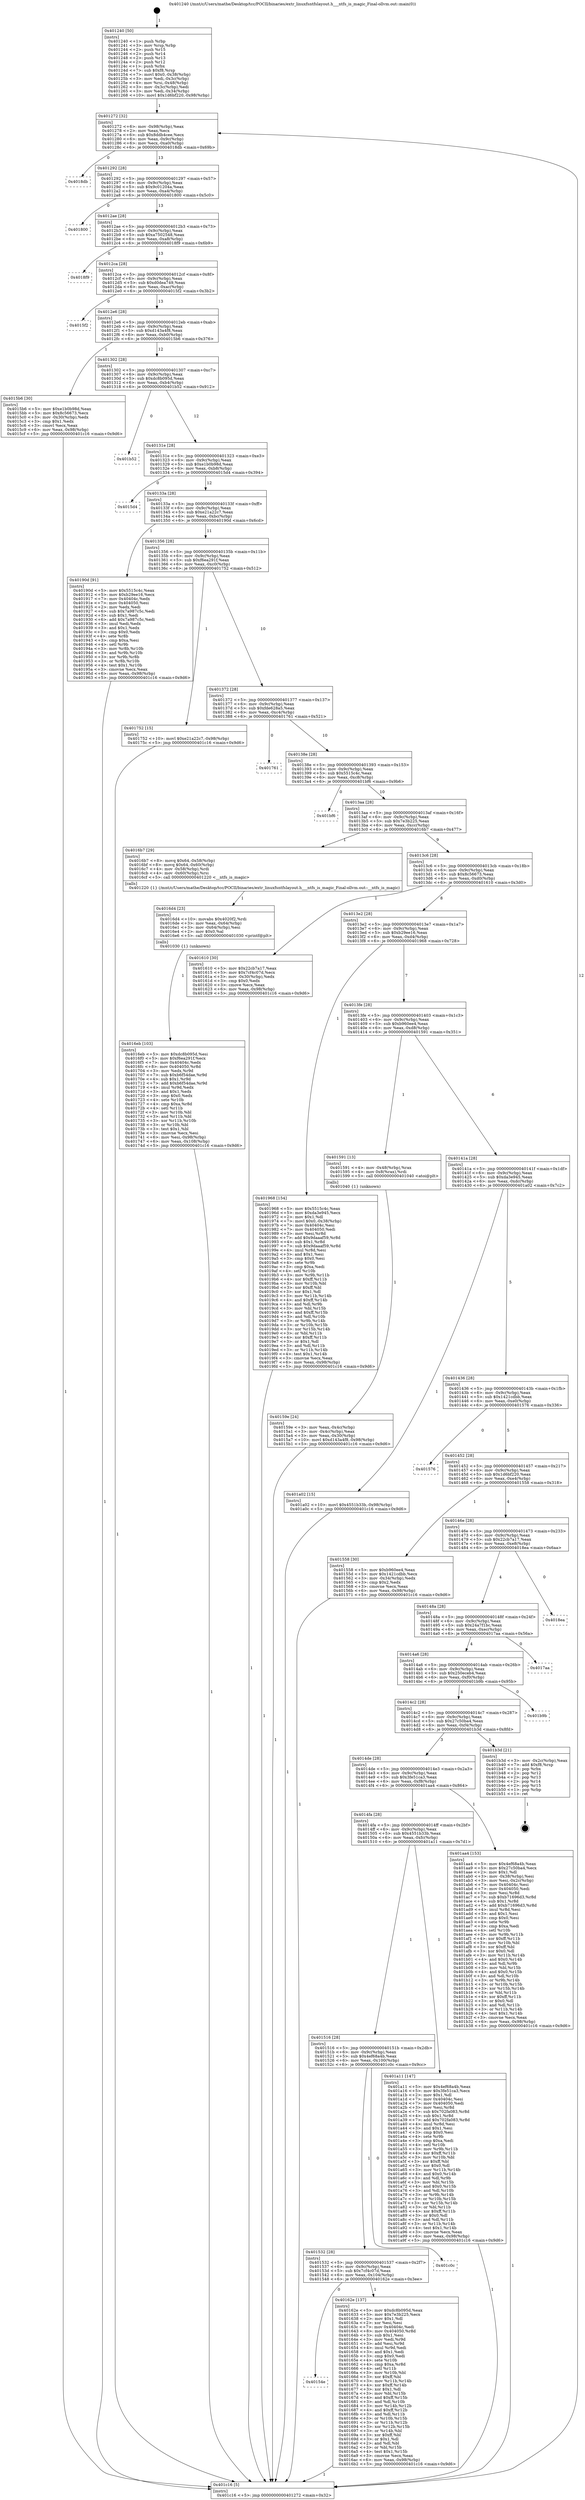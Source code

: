 digraph "0x401240" {
  label = "0x401240 (/mnt/c/Users/mathe/Desktop/tcc/POCII/binaries/extr_linuxfsntfslayout.h___ntfs_is_magic_Final-ollvm.out::main(0))"
  labelloc = "t"
  node[shape=record]

  Entry [label="",width=0.3,height=0.3,shape=circle,fillcolor=black,style=filled]
  "0x401272" [label="{
     0x401272 [32]\l
     | [instrs]\l
     &nbsp;&nbsp;0x401272 \<+6\>: mov -0x98(%rbp),%eax\l
     &nbsp;&nbsp;0x401278 \<+2\>: mov %eax,%ecx\l
     &nbsp;&nbsp;0x40127a \<+6\>: sub $0x8ddb4cee,%ecx\l
     &nbsp;&nbsp;0x401280 \<+6\>: mov %eax,-0x9c(%rbp)\l
     &nbsp;&nbsp;0x401286 \<+6\>: mov %ecx,-0xa0(%rbp)\l
     &nbsp;&nbsp;0x40128c \<+6\>: je 00000000004018db \<main+0x69b\>\l
  }"]
  "0x4018db" [label="{
     0x4018db\l
  }", style=dashed]
  "0x401292" [label="{
     0x401292 [28]\l
     | [instrs]\l
     &nbsp;&nbsp;0x401292 \<+5\>: jmp 0000000000401297 \<main+0x57\>\l
     &nbsp;&nbsp;0x401297 \<+6\>: mov -0x9c(%rbp),%eax\l
     &nbsp;&nbsp;0x40129d \<+5\>: sub $0x9c01204a,%eax\l
     &nbsp;&nbsp;0x4012a2 \<+6\>: mov %eax,-0xa4(%rbp)\l
     &nbsp;&nbsp;0x4012a8 \<+6\>: je 0000000000401800 \<main+0x5c0\>\l
  }"]
  Exit [label="",width=0.3,height=0.3,shape=circle,fillcolor=black,style=filled,peripheries=2]
  "0x401800" [label="{
     0x401800\l
  }", style=dashed]
  "0x4012ae" [label="{
     0x4012ae [28]\l
     | [instrs]\l
     &nbsp;&nbsp;0x4012ae \<+5\>: jmp 00000000004012b3 \<main+0x73\>\l
     &nbsp;&nbsp;0x4012b3 \<+6\>: mov -0x9c(%rbp),%eax\l
     &nbsp;&nbsp;0x4012b9 \<+5\>: sub $0xa7502548,%eax\l
     &nbsp;&nbsp;0x4012be \<+6\>: mov %eax,-0xa8(%rbp)\l
     &nbsp;&nbsp;0x4012c4 \<+6\>: je 00000000004018f9 \<main+0x6b9\>\l
  }"]
  "0x4016eb" [label="{
     0x4016eb [103]\l
     | [instrs]\l
     &nbsp;&nbsp;0x4016eb \<+5\>: mov $0xdc8b095d,%esi\l
     &nbsp;&nbsp;0x4016f0 \<+5\>: mov $0xf6ea291f,%ecx\l
     &nbsp;&nbsp;0x4016f5 \<+7\>: mov 0x40404c,%edx\l
     &nbsp;&nbsp;0x4016fc \<+8\>: mov 0x404050,%r8d\l
     &nbsp;&nbsp;0x401704 \<+3\>: mov %edx,%r9d\l
     &nbsp;&nbsp;0x401707 \<+7\>: sub $0xb6f54dae,%r9d\l
     &nbsp;&nbsp;0x40170e \<+4\>: sub $0x1,%r9d\l
     &nbsp;&nbsp;0x401712 \<+7\>: add $0xb6f54dae,%r9d\l
     &nbsp;&nbsp;0x401719 \<+4\>: imul %r9d,%edx\l
     &nbsp;&nbsp;0x40171d \<+3\>: and $0x1,%edx\l
     &nbsp;&nbsp;0x401720 \<+3\>: cmp $0x0,%edx\l
     &nbsp;&nbsp;0x401723 \<+4\>: sete %r10b\l
     &nbsp;&nbsp;0x401727 \<+4\>: cmp $0xa,%r8d\l
     &nbsp;&nbsp;0x40172b \<+4\>: setl %r11b\l
     &nbsp;&nbsp;0x40172f \<+3\>: mov %r10b,%bl\l
     &nbsp;&nbsp;0x401732 \<+3\>: and %r11b,%bl\l
     &nbsp;&nbsp;0x401735 \<+3\>: xor %r11b,%r10b\l
     &nbsp;&nbsp;0x401738 \<+3\>: or %r10b,%bl\l
     &nbsp;&nbsp;0x40173b \<+3\>: test $0x1,%bl\l
     &nbsp;&nbsp;0x40173e \<+3\>: cmovne %ecx,%esi\l
     &nbsp;&nbsp;0x401741 \<+6\>: mov %esi,-0x98(%rbp)\l
     &nbsp;&nbsp;0x401747 \<+6\>: mov %eax,-0x108(%rbp)\l
     &nbsp;&nbsp;0x40174d \<+5\>: jmp 0000000000401c16 \<main+0x9d6\>\l
  }"]
  "0x4018f9" [label="{
     0x4018f9\l
  }", style=dashed]
  "0x4012ca" [label="{
     0x4012ca [28]\l
     | [instrs]\l
     &nbsp;&nbsp;0x4012ca \<+5\>: jmp 00000000004012cf \<main+0x8f\>\l
     &nbsp;&nbsp;0x4012cf \<+6\>: mov -0x9c(%rbp),%eax\l
     &nbsp;&nbsp;0x4012d5 \<+5\>: sub $0xd0dea749,%eax\l
     &nbsp;&nbsp;0x4012da \<+6\>: mov %eax,-0xac(%rbp)\l
     &nbsp;&nbsp;0x4012e0 \<+6\>: je 00000000004015f2 \<main+0x3b2\>\l
  }"]
  "0x4016d4" [label="{
     0x4016d4 [23]\l
     | [instrs]\l
     &nbsp;&nbsp;0x4016d4 \<+10\>: movabs $0x4020f2,%rdi\l
     &nbsp;&nbsp;0x4016de \<+3\>: mov %eax,-0x64(%rbp)\l
     &nbsp;&nbsp;0x4016e1 \<+3\>: mov -0x64(%rbp),%esi\l
     &nbsp;&nbsp;0x4016e4 \<+2\>: mov $0x0,%al\l
     &nbsp;&nbsp;0x4016e6 \<+5\>: call 0000000000401030 \<printf@plt\>\l
     | [calls]\l
     &nbsp;&nbsp;0x401030 \{1\} (unknown)\l
  }"]
  "0x4015f2" [label="{
     0x4015f2\l
  }", style=dashed]
  "0x4012e6" [label="{
     0x4012e6 [28]\l
     | [instrs]\l
     &nbsp;&nbsp;0x4012e6 \<+5\>: jmp 00000000004012eb \<main+0xab\>\l
     &nbsp;&nbsp;0x4012eb \<+6\>: mov -0x9c(%rbp),%eax\l
     &nbsp;&nbsp;0x4012f1 \<+5\>: sub $0xd143a4f8,%eax\l
     &nbsp;&nbsp;0x4012f6 \<+6\>: mov %eax,-0xb0(%rbp)\l
     &nbsp;&nbsp;0x4012fc \<+6\>: je 00000000004015b6 \<main+0x376\>\l
  }"]
  "0x40154e" [label="{
     0x40154e\l
  }", style=dashed]
  "0x4015b6" [label="{
     0x4015b6 [30]\l
     | [instrs]\l
     &nbsp;&nbsp;0x4015b6 \<+5\>: mov $0xe1b0b98d,%eax\l
     &nbsp;&nbsp;0x4015bb \<+5\>: mov $0x8c56673,%ecx\l
     &nbsp;&nbsp;0x4015c0 \<+3\>: mov -0x30(%rbp),%edx\l
     &nbsp;&nbsp;0x4015c3 \<+3\>: cmp $0x1,%edx\l
     &nbsp;&nbsp;0x4015c6 \<+3\>: cmovl %ecx,%eax\l
     &nbsp;&nbsp;0x4015c9 \<+6\>: mov %eax,-0x98(%rbp)\l
     &nbsp;&nbsp;0x4015cf \<+5\>: jmp 0000000000401c16 \<main+0x9d6\>\l
  }"]
  "0x401302" [label="{
     0x401302 [28]\l
     | [instrs]\l
     &nbsp;&nbsp;0x401302 \<+5\>: jmp 0000000000401307 \<main+0xc7\>\l
     &nbsp;&nbsp;0x401307 \<+6\>: mov -0x9c(%rbp),%eax\l
     &nbsp;&nbsp;0x40130d \<+5\>: sub $0xdc8b095d,%eax\l
     &nbsp;&nbsp;0x401312 \<+6\>: mov %eax,-0xb4(%rbp)\l
     &nbsp;&nbsp;0x401318 \<+6\>: je 0000000000401b52 \<main+0x912\>\l
  }"]
  "0x40162e" [label="{
     0x40162e [137]\l
     | [instrs]\l
     &nbsp;&nbsp;0x40162e \<+5\>: mov $0xdc8b095d,%eax\l
     &nbsp;&nbsp;0x401633 \<+5\>: mov $0x7e3b225,%ecx\l
     &nbsp;&nbsp;0x401638 \<+2\>: mov $0x1,%dl\l
     &nbsp;&nbsp;0x40163a \<+2\>: xor %esi,%esi\l
     &nbsp;&nbsp;0x40163c \<+7\>: mov 0x40404c,%edi\l
     &nbsp;&nbsp;0x401643 \<+8\>: mov 0x404050,%r8d\l
     &nbsp;&nbsp;0x40164b \<+3\>: sub $0x1,%esi\l
     &nbsp;&nbsp;0x40164e \<+3\>: mov %edi,%r9d\l
     &nbsp;&nbsp;0x401651 \<+3\>: add %esi,%r9d\l
     &nbsp;&nbsp;0x401654 \<+4\>: imul %r9d,%edi\l
     &nbsp;&nbsp;0x401658 \<+3\>: and $0x1,%edi\l
     &nbsp;&nbsp;0x40165b \<+3\>: cmp $0x0,%edi\l
     &nbsp;&nbsp;0x40165e \<+4\>: sete %r10b\l
     &nbsp;&nbsp;0x401662 \<+4\>: cmp $0xa,%r8d\l
     &nbsp;&nbsp;0x401666 \<+4\>: setl %r11b\l
     &nbsp;&nbsp;0x40166a \<+3\>: mov %r10b,%bl\l
     &nbsp;&nbsp;0x40166d \<+3\>: xor $0xff,%bl\l
     &nbsp;&nbsp;0x401670 \<+3\>: mov %r11b,%r14b\l
     &nbsp;&nbsp;0x401673 \<+4\>: xor $0xff,%r14b\l
     &nbsp;&nbsp;0x401677 \<+3\>: xor $0x1,%dl\l
     &nbsp;&nbsp;0x40167a \<+3\>: mov %bl,%r15b\l
     &nbsp;&nbsp;0x40167d \<+4\>: and $0xff,%r15b\l
     &nbsp;&nbsp;0x401681 \<+3\>: and %dl,%r10b\l
     &nbsp;&nbsp;0x401684 \<+3\>: mov %r14b,%r12b\l
     &nbsp;&nbsp;0x401687 \<+4\>: and $0xff,%r12b\l
     &nbsp;&nbsp;0x40168b \<+3\>: and %dl,%r11b\l
     &nbsp;&nbsp;0x40168e \<+3\>: or %r10b,%r15b\l
     &nbsp;&nbsp;0x401691 \<+3\>: or %r11b,%r12b\l
     &nbsp;&nbsp;0x401694 \<+3\>: xor %r12b,%r15b\l
     &nbsp;&nbsp;0x401697 \<+3\>: or %r14b,%bl\l
     &nbsp;&nbsp;0x40169a \<+3\>: xor $0xff,%bl\l
     &nbsp;&nbsp;0x40169d \<+3\>: or $0x1,%dl\l
     &nbsp;&nbsp;0x4016a0 \<+2\>: and %dl,%bl\l
     &nbsp;&nbsp;0x4016a2 \<+3\>: or %bl,%r15b\l
     &nbsp;&nbsp;0x4016a5 \<+4\>: test $0x1,%r15b\l
     &nbsp;&nbsp;0x4016a9 \<+3\>: cmovne %ecx,%eax\l
     &nbsp;&nbsp;0x4016ac \<+6\>: mov %eax,-0x98(%rbp)\l
     &nbsp;&nbsp;0x4016b2 \<+5\>: jmp 0000000000401c16 \<main+0x9d6\>\l
  }"]
  "0x401b52" [label="{
     0x401b52\l
  }", style=dashed]
  "0x40131e" [label="{
     0x40131e [28]\l
     | [instrs]\l
     &nbsp;&nbsp;0x40131e \<+5\>: jmp 0000000000401323 \<main+0xe3\>\l
     &nbsp;&nbsp;0x401323 \<+6\>: mov -0x9c(%rbp),%eax\l
     &nbsp;&nbsp;0x401329 \<+5\>: sub $0xe1b0b98d,%eax\l
     &nbsp;&nbsp;0x40132e \<+6\>: mov %eax,-0xb8(%rbp)\l
     &nbsp;&nbsp;0x401334 \<+6\>: je 00000000004015d4 \<main+0x394\>\l
  }"]
  "0x401532" [label="{
     0x401532 [28]\l
     | [instrs]\l
     &nbsp;&nbsp;0x401532 \<+5\>: jmp 0000000000401537 \<main+0x2f7\>\l
     &nbsp;&nbsp;0x401537 \<+6\>: mov -0x9c(%rbp),%eax\l
     &nbsp;&nbsp;0x40153d \<+5\>: sub $0x7cf4c07d,%eax\l
     &nbsp;&nbsp;0x401542 \<+6\>: mov %eax,-0x104(%rbp)\l
     &nbsp;&nbsp;0x401548 \<+6\>: je 000000000040162e \<main+0x3ee\>\l
  }"]
  "0x4015d4" [label="{
     0x4015d4\l
  }", style=dashed]
  "0x40133a" [label="{
     0x40133a [28]\l
     | [instrs]\l
     &nbsp;&nbsp;0x40133a \<+5\>: jmp 000000000040133f \<main+0xff\>\l
     &nbsp;&nbsp;0x40133f \<+6\>: mov -0x9c(%rbp),%eax\l
     &nbsp;&nbsp;0x401345 \<+5\>: sub $0xe21a22c7,%eax\l
     &nbsp;&nbsp;0x40134a \<+6\>: mov %eax,-0xbc(%rbp)\l
     &nbsp;&nbsp;0x401350 \<+6\>: je 000000000040190d \<main+0x6cd\>\l
  }"]
  "0x401c0c" [label="{
     0x401c0c\l
  }", style=dashed]
  "0x40190d" [label="{
     0x40190d [91]\l
     | [instrs]\l
     &nbsp;&nbsp;0x40190d \<+5\>: mov $0x5515c4c,%eax\l
     &nbsp;&nbsp;0x401912 \<+5\>: mov $0xb29ee16,%ecx\l
     &nbsp;&nbsp;0x401917 \<+7\>: mov 0x40404c,%edx\l
     &nbsp;&nbsp;0x40191e \<+7\>: mov 0x404050,%esi\l
     &nbsp;&nbsp;0x401925 \<+2\>: mov %edx,%edi\l
     &nbsp;&nbsp;0x401927 \<+6\>: sub $0x7a987c5c,%edi\l
     &nbsp;&nbsp;0x40192d \<+3\>: sub $0x1,%edi\l
     &nbsp;&nbsp;0x401930 \<+6\>: add $0x7a987c5c,%edi\l
     &nbsp;&nbsp;0x401936 \<+3\>: imul %edi,%edx\l
     &nbsp;&nbsp;0x401939 \<+3\>: and $0x1,%edx\l
     &nbsp;&nbsp;0x40193c \<+3\>: cmp $0x0,%edx\l
     &nbsp;&nbsp;0x40193f \<+4\>: sete %r8b\l
     &nbsp;&nbsp;0x401943 \<+3\>: cmp $0xa,%esi\l
     &nbsp;&nbsp;0x401946 \<+4\>: setl %r9b\l
     &nbsp;&nbsp;0x40194a \<+3\>: mov %r8b,%r10b\l
     &nbsp;&nbsp;0x40194d \<+3\>: and %r9b,%r10b\l
     &nbsp;&nbsp;0x401950 \<+3\>: xor %r9b,%r8b\l
     &nbsp;&nbsp;0x401953 \<+3\>: or %r8b,%r10b\l
     &nbsp;&nbsp;0x401956 \<+4\>: test $0x1,%r10b\l
     &nbsp;&nbsp;0x40195a \<+3\>: cmovne %ecx,%eax\l
     &nbsp;&nbsp;0x40195d \<+6\>: mov %eax,-0x98(%rbp)\l
     &nbsp;&nbsp;0x401963 \<+5\>: jmp 0000000000401c16 \<main+0x9d6\>\l
  }"]
  "0x401356" [label="{
     0x401356 [28]\l
     | [instrs]\l
     &nbsp;&nbsp;0x401356 \<+5\>: jmp 000000000040135b \<main+0x11b\>\l
     &nbsp;&nbsp;0x40135b \<+6\>: mov -0x9c(%rbp),%eax\l
     &nbsp;&nbsp;0x401361 \<+5\>: sub $0xf6ea291f,%eax\l
     &nbsp;&nbsp;0x401366 \<+6\>: mov %eax,-0xc0(%rbp)\l
     &nbsp;&nbsp;0x40136c \<+6\>: je 0000000000401752 \<main+0x512\>\l
  }"]
  "0x401516" [label="{
     0x401516 [28]\l
     | [instrs]\l
     &nbsp;&nbsp;0x401516 \<+5\>: jmp 000000000040151b \<main+0x2db\>\l
     &nbsp;&nbsp;0x40151b \<+6\>: mov -0x9c(%rbp),%eax\l
     &nbsp;&nbsp;0x401521 \<+5\>: sub $0x4ef68a4b,%eax\l
     &nbsp;&nbsp;0x401526 \<+6\>: mov %eax,-0x100(%rbp)\l
     &nbsp;&nbsp;0x40152c \<+6\>: je 0000000000401c0c \<main+0x9cc\>\l
  }"]
  "0x401752" [label="{
     0x401752 [15]\l
     | [instrs]\l
     &nbsp;&nbsp;0x401752 \<+10\>: movl $0xe21a22c7,-0x98(%rbp)\l
     &nbsp;&nbsp;0x40175c \<+5\>: jmp 0000000000401c16 \<main+0x9d6\>\l
  }"]
  "0x401372" [label="{
     0x401372 [28]\l
     | [instrs]\l
     &nbsp;&nbsp;0x401372 \<+5\>: jmp 0000000000401377 \<main+0x137\>\l
     &nbsp;&nbsp;0x401377 \<+6\>: mov -0x9c(%rbp),%eax\l
     &nbsp;&nbsp;0x40137d \<+5\>: sub $0xfde628a5,%eax\l
     &nbsp;&nbsp;0x401382 \<+6\>: mov %eax,-0xc4(%rbp)\l
     &nbsp;&nbsp;0x401388 \<+6\>: je 0000000000401761 \<main+0x521\>\l
  }"]
  "0x401a11" [label="{
     0x401a11 [147]\l
     | [instrs]\l
     &nbsp;&nbsp;0x401a11 \<+5\>: mov $0x4ef68a4b,%eax\l
     &nbsp;&nbsp;0x401a16 \<+5\>: mov $0x3fe51ca3,%ecx\l
     &nbsp;&nbsp;0x401a1b \<+2\>: mov $0x1,%dl\l
     &nbsp;&nbsp;0x401a1d \<+7\>: mov 0x40404c,%esi\l
     &nbsp;&nbsp;0x401a24 \<+7\>: mov 0x404050,%edi\l
     &nbsp;&nbsp;0x401a2b \<+3\>: mov %esi,%r8d\l
     &nbsp;&nbsp;0x401a2e \<+7\>: sub $0x702fa083,%r8d\l
     &nbsp;&nbsp;0x401a35 \<+4\>: sub $0x1,%r8d\l
     &nbsp;&nbsp;0x401a39 \<+7\>: add $0x702fa083,%r8d\l
     &nbsp;&nbsp;0x401a40 \<+4\>: imul %r8d,%esi\l
     &nbsp;&nbsp;0x401a44 \<+3\>: and $0x1,%esi\l
     &nbsp;&nbsp;0x401a47 \<+3\>: cmp $0x0,%esi\l
     &nbsp;&nbsp;0x401a4a \<+4\>: sete %r9b\l
     &nbsp;&nbsp;0x401a4e \<+3\>: cmp $0xa,%edi\l
     &nbsp;&nbsp;0x401a51 \<+4\>: setl %r10b\l
     &nbsp;&nbsp;0x401a55 \<+3\>: mov %r9b,%r11b\l
     &nbsp;&nbsp;0x401a58 \<+4\>: xor $0xff,%r11b\l
     &nbsp;&nbsp;0x401a5c \<+3\>: mov %r10b,%bl\l
     &nbsp;&nbsp;0x401a5f \<+3\>: xor $0xff,%bl\l
     &nbsp;&nbsp;0x401a62 \<+3\>: xor $0x0,%dl\l
     &nbsp;&nbsp;0x401a65 \<+3\>: mov %r11b,%r14b\l
     &nbsp;&nbsp;0x401a68 \<+4\>: and $0x0,%r14b\l
     &nbsp;&nbsp;0x401a6c \<+3\>: and %dl,%r9b\l
     &nbsp;&nbsp;0x401a6f \<+3\>: mov %bl,%r15b\l
     &nbsp;&nbsp;0x401a72 \<+4\>: and $0x0,%r15b\l
     &nbsp;&nbsp;0x401a76 \<+3\>: and %dl,%r10b\l
     &nbsp;&nbsp;0x401a79 \<+3\>: or %r9b,%r14b\l
     &nbsp;&nbsp;0x401a7c \<+3\>: or %r10b,%r15b\l
     &nbsp;&nbsp;0x401a7f \<+3\>: xor %r15b,%r14b\l
     &nbsp;&nbsp;0x401a82 \<+3\>: or %bl,%r11b\l
     &nbsp;&nbsp;0x401a85 \<+4\>: xor $0xff,%r11b\l
     &nbsp;&nbsp;0x401a89 \<+3\>: or $0x0,%dl\l
     &nbsp;&nbsp;0x401a8c \<+3\>: and %dl,%r11b\l
     &nbsp;&nbsp;0x401a8f \<+3\>: or %r11b,%r14b\l
     &nbsp;&nbsp;0x401a92 \<+4\>: test $0x1,%r14b\l
     &nbsp;&nbsp;0x401a96 \<+3\>: cmovne %ecx,%eax\l
     &nbsp;&nbsp;0x401a99 \<+6\>: mov %eax,-0x98(%rbp)\l
     &nbsp;&nbsp;0x401a9f \<+5\>: jmp 0000000000401c16 \<main+0x9d6\>\l
  }"]
  "0x401761" [label="{
     0x401761\l
  }", style=dashed]
  "0x40138e" [label="{
     0x40138e [28]\l
     | [instrs]\l
     &nbsp;&nbsp;0x40138e \<+5\>: jmp 0000000000401393 \<main+0x153\>\l
     &nbsp;&nbsp;0x401393 \<+6\>: mov -0x9c(%rbp),%eax\l
     &nbsp;&nbsp;0x401399 \<+5\>: sub $0x5515c4c,%eax\l
     &nbsp;&nbsp;0x40139e \<+6\>: mov %eax,-0xc8(%rbp)\l
     &nbsp;&nbsp;0x4013a4 \<+6\>: je 0000000000401bf6 \<main+0x9b6\>\l
  }"]
  "0x4014fa" [label="{
     0x4014fa [28]\l
     | [instrs]\l
     &nbsp;&nbsp;0x4014fa \<+5\>: jmp 00000000004014ff \<main+0x2bf\>\l
     &nbsp;&nbsp;0x4014ff \<+6\>: mov -0x9c(%rbp),%eax\l
     &nbsp;&nbsp;0x401505 \<+5\>: sub $0x4551b33b,%eax\l
     &nbsp;&nbsp;0x40150a \<+6\>: mov %eax,-0xfc(%rbp)\l
     &nbsp;&nbsp;0x401510 \<+6\>: je 0000000000401a11 \<main+0x7d1\>\l
  }"]
  "0x401bf6" [label="{
     0x401bf6\l
  }", style=dashed]
  "0x4013aa" [label="{
     0x4013aa [28]\l
     | [instrs]\l
     &nbsp;&nbsp;0x4013aa \<+5\>: jmp 00000000004013af \<main+0x16f\>\l
     &nbsp;&nbsp;0x4013af \<+6\>: mov -0x9c(%rbp),%eax\l
     &nbsp;&nbsp;0x4013b5 \<+5\>: sub $0x7e3b225,%eax\l
     &nbsp;&nbsp;0x4013ba \<+6\>: mov %eax,-0xcc(%rbp)\l
     &nbsp;&nbsp;0x4013c0 \<+6\>: je 00000000004016b7 \<main+0x477\>\l
  }"]
  "0x401aa4" [label="{
     0x401aa4 [153]\l
     | [instrs]\l
     &nbsp;&nbsp;0x401aa4 \<+5\>: mov $0x4ef68a4b,%eax\l
     &nbsp;&nbsp;0x401aa9 \<+5\>: mov $0x27c50ba4,%ecx\l
     &nbsp;&nbsp;0x401aae \<+2\>: mov $0x1,%dl\l
     &nbsp;&nbsp;0x401ab0 \<+3\>: mov -0x38(%rbp),%esi\l
     &nbsp;&nbsp;0x401ab3 \<+3\>: mov %esi,-0x2c(%rbp)\l
     &nbsp;&nbsp;0x401ab6 \<+7\>: mov 0x40404c,%esi\l
     &nbsp;&nbsp;0x401abd \<+7\>: mov 0x404050,%edi\l
     &nbsp;&nbsp;0x401ac4 \<+3\>: mov %esi,%r8d\l
     &nbsp;&nbsp;0x401ac7 \<+7\>: sub $0xb71696d3,%r8d\l
     &nbsp;&nbsp;0x401ace \<+4\>: sub $0x1,%r8d\l
     &nbsp;&nbsp;0x401ad2 \<+7\>: add $0xb71696d3,%r8d\l
     &nbsp;&nbsp;0x401ad9 \<+4\>: imul %r8d,%esi\l
     &nbsp;&nbsp;0x401add \<+3\>: and $0x1,%esi\l
     &nbsp;&nbsp;0x401ae0 \<+3\>: cmp $0x0,%esi\l
     &nbsp;&nbsp;0x401ae3 \<+4\>: sete %r9b\l
     &nbsp;&nbsp;0x401ae7 \<+3\>: cmp $0xa,%edi\l
     &nbsp;&nbsp;0x401aea \<+4\>: setl %r10b\l
     &nbsp;&nbsp;0x401aee \<+3\>: mov %r9b,%r11b\l
     &nbsp;&nbsp;0x401af1 \<+4\>: xor $0xff,%r11b\l
     &nbsp;&nbsp;0x401af5 \<+3\>: mov %r10b,%bl\l
     &nbsp;&nbsp;0x401af8 \<+3\>: xor $0xff,%bl\l
     &nbsp;&nbsp;0x401afb \<+3\>: xor $0x0,%dl\l
     &nbsp;&nbsp;0x401afe \<+3\>: mov %r11b,%r14b\l
     &nbsp;&nbsp;0x401b01 \<+4\>: and $0x0,%r14b\l
     &nbsp;&nbsp;0x401b05 \<+3\>: and %dl,%r9b\l
     &nbsp;&nbsp;0x401b08 \<+3\>: mov %bl,%r15b\l
     &nbsp;&nbsp;0x401b0b \<+4\>: and $0x0,%r15b\l
     &nbsp;&nbsp;0x401b0f \<+3\>: and %dl,%r10b\l
     &nbsp;&nbsp;0x401b12 \<+3\>: or %r9b,%r14b\l
     &nbsp;&nbsp;0x401b15 \<+3\>: or %r10b,%r15b\l
     &nbsp;&nbsp;0x401b18 \<+3\>: xor %r15b,%r14b\l
     &nbsp;&nbsp;0x401b1b \<+3\>: or %bl,%r11b\l
     &nbsp;&nbsp;0x401b1e \<+4\>: xor $0xff,%r11b\l
     &nbsp;&nbsp;0x401b22 \<+3\>: or $0x0,%dl\l
     &nbsp;&nbsp;0x401b25 \<+3\>: and %dl,%r11b\l
     &nbsp;&nbsp;0x401b28 \<+3\>: or %r11b,%r14b\l
     &nbsp;&nbsp;0x401b2b \<+4\>: test $0x1,%r14b\l
     &nbsp;&nbsp;0x401b2f \<+3\>: cmovne %ecx,%eax\l
     &nbsp;&nbsp;0x401b32 \<+6\>: mov %eax,-0x98(%rbp)\l
     &nbsp;&nbsp;0x401b38 \<+5\>: jmp 0000000000401c16 \<main+0x9d6\>\l
  }"]
  "0x4016b7" [label="{
     0x4016b7 [29]\l
     | [instrs]\l
     &nbsp;&nbsp;0x4016b7 \<+8\>: movq $0x64,-0x58(%rbp)\l
     &nbsp;&nbsp;0x4016bf \<+8\>: movq $0x64,-0x60(%rbp)\l
     &nbsp;&nbsp;0x4016c7 \<+4\>: mov -0x58(%rbp),%rdi\l
     &nbsp;&nbsp;0x4016cb \<+4\>: mov -0x60(%rbp),%rsi\l
     &nbsp;&nbsp;0x4016cf \<+5\>: call 0000000000401220 \<__ntfs_is_magic\>\l
     | [calls]\l
     &nbsp;&nbsp;0x401220 \{1\} (/mnt/c/Users/mathe/Desktop/tcc/POCII/binaries/extr_linuxfsntfslayout.h___ntfs_is_magic_Final-ollvm.out::__ntfs_is_magic)\l
  }"]
  "0x4013c6" [label="{
     0x4013c6 [28]\l
     | [instrs]\l
     &nbsp;&nbsp;0x4013c6 \<+5\>: jmp 00000000004013cb \<main+0x18b\>\l
     &nbsp;&nbsp;0x4013cb \<+6\>: mov -0x9c(%rbp),%eax\l
     &nbsp;&nbsp;0x4013d1 \<+5\>: sub $0x8c56673,%eax\l
     &nbsp;&nbsp;0x4013d6 \<+6\>: mov %eax,-0xd0(%rbp)\l
     &nbsp;&nbsp;0x4013dc \<+6\>: je 0000000000401610 \<main+0x3d0\>\l
  }"]
  "0x4014de" [label="{
     0x4014de [28]\l
     | [instrs]\l
     &nbsp;&nbsp;0x4014de \<+5\>: jmp 00000000004014e3 \<main+0x2a3\>\l
     &nbsp;&nbsp;0x4014e3 \<+6\>: mov -0x9c(%rbp),%eax\l
     &nbsp;&nbsp;0x4014e9 \<+5\>: sub $0x3fe51ca3,%eax\l
     &nbsp;&nbsp;0x4014ee \<+6\>: mov %eax,-0xf8(%rbp)\l
     &nbsp;&nbsp;0x4014f4 \<+6\>: je 0000000000401aa4 \<main+0x864\>\l
  }"]
  "0x401610" [label="{
     0x401610 [30]\l
     | [instrs]\l
     &nbsp;&nbsp;0x401610 \<+5\>: mov $0x22cb7a17,%eax\l
     &nbsp;&nbsp;0x401615 \<+5\>: mov $0x7cf4c07d,%ecx\l
     &nbsp;&nbsp;0x40161a \<+3\>: mov -0x30(%rbp),%edx\l
     &nbsp;&nbsp;0x40161d \<+3\>: cmp $0x0,%edx\l
     &nbsp;&nbsp;0x401620 \<+3\>: cmove %ecx,%eax\l
     &nbsp;&nbsp;0x401623 \<+6\>: mov %eax,-0x98(%rbp)\l
     &nbsp;&nbsp;0x401629 \<+5\>: jmp 0000000000401c16 \<main+0x9d6\>\l
  }"]
  "0x4013e2" [label="{
     0x4013e2 [28]\l
     | [instrs]\l
     &nbsp;&nbsp;0x4013e2 \<+5\>: jmp 00000000004013e7 \<main+0x1a7\>\l
     &nbsp;&nbsp;0x4013e7 \<+6\>: mov -0x9c(%rbp),%eax\l
     &nbsp;&nbsp;0x4013ed \<+5\>: sub $0xb29ee16,%eax\l
     &nbsp;&nbsp;0x4013f2 \<+6\>: mov %eax,-0xd4(%rbp)\l
     &nbsp;&nbsp;0x4013f8 \<+6\>: je 0000000000401968 \<main+0x728\>\l
  }"]
  "0x401b3d" [label="{
     0x401b3d [21]\l
     | [instrs]\l
     &nbsp;&nbsp;0x401b3d \<+3\>: mov -0x2c(%rbp),%eax\l
     &nbsp;&nbsp;0x401b40 \<+7\>: add $0xf8,%rsp\l
     &nbsp;&nbsp;0x401b47 \<+1\>: pop %rbx\l
     &nbsp;&nbsp;0x401b48 \<+2\>: pop %r12\l
     &nbsp;&nbsp;0x401b4a \<+2\>: pop %r13\l
     &nbsp;&nbsp;0x401b4c \<+2\>: pop %r14\l
     &nbsp;&nbsp;0x401b4e \<+2\>: pop %r15\l
     &nbsp;&nbsp;0x401b50 \<+1\>: pop %rbp\l
     &nbsp;&nbsp;0x401b51 \<+1\>: ret\l
  }"]
  "0x401968" [label="{
     0x401968 [154]\l
     | [instrs]\l
     &nbsp;&nbsp;0x401968 \<+5\>: mov $0x5515c4c,%eax\l
     &nbsp;&nbsp;0x40196d \<+5\>: mov $0xda3e945,%ecx\l
     &nbsp;&nbsp;0x401972 \<+2\>: mov $0x1,%dl\l
     &nbsp;&nbsp;0x401974 \<+7\>: movl $0x0,-0x38(%rbp)\l
     &nbsp;&nbsp;0x40197b \<+7\>: mov 0x40404c,%esi\l
     &nbsp;&nbsp;0x401982 \<+7\>: mov 0x404050,%edi\l
     &nbsp;&nbsp;0x401989 \<+3\>: mov %esi,%r8d\l
     &nbsp;&nbsp;0x40198c \<+7\>: add $0x9daaaf59,%r8d\l
     &nbsp;&nbsp;0x401993 \<+4\>: sub $0x1,%r8d\l
     &nbsp;&nbsp;0x401997 \<+7\>: sub $0x9daaaf59,%r8d\l
     &nbsp;&nbsp;0x40199e \<+4\>: imul %r8d,%esi\l
     &nbsp;&nbsp;0x4019a2 \<+3\>: and $0x1,%esi\l
     &nbsp;&nbsp;0x4019a5 \<+3\>: cmp $0x0,%esi\l
     &nbsp;&nbsp;0x4019a8 \<+4\>: sete %r9b\l
     &nbsp;&nbsp;0x4019ac \<+3\>: cmp $0xa,%edi\l
     &nbsp;&nbsp;0x4019af \<+4\>: setl %r10b\l
     &nbsp;&nbsp;0x4019b3 \<+3\>: mov %r9b,%r11b\l
     &nbsp;&nbsp;0x4019b6 \<+4\>: xor $0xff,%r11b\l
     &nbsp;&nbsp;0x4019ba \<+3\>: mov %r10b,%bl\l
     &nbsp;&nbsp;0x4019bd \<+3\>: xor $0xff,%bl\l
     &nbsp;&nbsp;0x4019c0 \<+3\>: xor $0x1,%dl\l
     &nbsp;&nbsp;0x4019c3 \<+3\>: mov %r11b,%r14b\l
     &nbsp;&nbsp;0x4019c6 \<+4\>: and $0xff,%r14b\l
     &nbsp;&nbsp;0x4019ca \<+3\>: and %dl,%r9b\l
     &nbsp;&nbsp;0x4019cd \<+3\>: mov %bl,%r15b\l
     &nbsp;&nbsp;0x4019d0 \<+4\>: and $0xff,%r15b\l
     &nbsp;&nbsp;0x4019d4 \<+3\>: and %dl,%r10b\l
     &nbsp;&nbsp;0x4019d7 \<+3\>: or %r9b,%r14b\l
     &nbsp;&nbsp;0x4019da \<+3\>: or %r10b,%r15b\l
     &nbsp;&nbsp;0x4019dd \<+3\>: xor %r15b,%r14b\l
     &nbsp;&nbsp;0x4019e0 \<+3\>: or %bl,%r11b\l
     &nbsp;&nbsp;0x4019e3 \<+4\>: xor $0xff,%r11b\l
     &nbsp;&nbsp;0x4019e7 \<+3\>: or $0x1,%dl\l
     &nbsp;&nbsp;0x4019ea \<+3\>: and %dl,%r11b\l
     &nbsp;&nbsp;0x4019ed \<+3\>: or %r11b,%r14b\l
     &nbsp;&nbsp;0x4019f0 \<+4\>: test $0x1,%r14b\l
     &nbsp;&nbsp;0x4019f4 \<+3\>: cmovne %ecx,%eax\l
     &nbsp;&nbsp;0x4019f7 \<+6\>: mov %eax,-0x98(%rbp)\l
     &nbsp;&nbsp;0x4019fd \<+5\>: jmp 0000000000401c16 \<main+0x9d6\>\l
  }"]
  "0x4013fe" [label="{
     0x4013fe [28]\l
     | [instrs]\l
     &nbsp;&nbsp;0x4013fe \<+5\>: jmp 0000000000401403 \<main+0x1c3\>\l
     &nbsp;&nbsp;0x401403 \<+6\>: mov -0x9c(%rbp),%eax\l
     &nbsp;&nbsp;0x401409 \<+5\>: sub $0xb960ee4,%eax\l
     &nbsp;&nbsp;0x40140e \<+6\>: mov %eax,-0xd8(%rbp)\l
     &nbsp;&nbsp;0x401414 \<+6\>: je 0000000000401591 \<main+0x351\>\l
  }"]
  "0x4014c2" [label="{
     0x4014c2 [28]\l
     | [instrs]\l
     &nbsp;&nbsp;0x4014c2 \<+5\>: jmp 00000000004014c7 \<main+0x287\>\l
     &nbsp;&nbsp;0x4014c7 \<+6\>: mov -0x9c(%rbp),%eax\l
     &nbsp;&nbsp;0x4014cd \<+5\>: sub $0x27c50ba4,%eax\l
     &nbsp;&nbsp;0x4014d2 \<+6\>: mov %eax,-0xf4(%rbp)\l
     &nbsp;&nbsp;0x4014d8 \<+6\>: je 0000000000401b3d \<main+0x8fd\>\l
  }"]
  "0x401591" [label="{
     0x401591 [13]\l
     | [instrs]\l
     &nbsp;&nbsp;0x401591 \<+4\>: mov -0x48(%rbp),%rax\l
     &nbsp;&nbsp;0x401595 \<+4\>: mov 0x8(%rax),%rdi\l
     &nbsp;&nbsp;0x401599 \<+5\>: call 0000000000401040 \<atoi@plt\>\l
     | [calls]\l
     &nbsp;&nbsp;0x401040 \{1\} (unknown)\l
  }"]
  "0x40141a" [label="{
     0x40141a [28]\l
     | [instrs]\l
     &nbsp;&nbsp;0x40141a \<+5\>: jmp 000000000040141f \<main+0x1df\>\l
     &nbsp;&nbsp;0x40141f \<+6\>: mov -0x9c(%rbp),%eax\l
     &nbsp;&nbsp;0x401425 \<+5\>: sub $0xda3e945,%eax\l
     &nbsp;&nbsp;0x40142a \<+6\>: mov %eax,-0xdc(%rbp)\l
     &nbsp;&nbsp;0x401430 \<+6\>: je 0000000000401a02 \<main+0x7c2\>\l
  }"]
  "0x401b9b" [label="{
     0x401b9b\l
  }", style=dashed]
  "0x401a02" [label="{
     0x401a02 [15]\l
     | [instrs]\l
     &nbsp;&nbsp;0x401a02 \<+10\>: movl $0x4551b33b,-0x98(%rbp)\l
     &nbsp;&nbsp;0x401a0c \<+5\>: jmp 0000000000401c16 \<main+0x9d6\>\l
  }"]
  "0x401436" [label="{
     0x401436 [28]\l
     | [instrs]\l
     &nbsp;&nbsp;0x401436 \<+5\>: jmp 000000000040143b \<main+0x1fb\>\l
     &nbsp;&nbsp;0x40143b \<+6\>: mov -0x9c(%rbp),%eax\l
     &nbsp;&nbsp;0x401441 \<+5\>: sub $0x1421cdbb,%eax\l
     &nbsp;&nbsp;0x401446 \<+6\>: mov %eax,-0xe0(%rbp)\l
     &nbsp;&nbsp;0x40144c \<+6\>: je 0000000000401576 \<main+0x336\>\l
  }"]
  "0x4014a6" [label="{
     0x4014a6 [28]\l
     | [instrs]\l
     &nbsp;&nbsp;0x4014a6 \<+5\>: jmp 00000000004014ab \<main+0x26b\>\l
     &nbsp;&nbsp;0x4014ab \<+6\>: mov -0x9c(%rbp),%eax\l
     &nbsp;&nbsp;0x4014b1 \<+5\>: sub $0x250eceb4,%eax\l
     &nbsp;&nbsp;0x4014b6 \<+6\>: mov %eax,-0xf0(%rbp)\l
     &nbsp;&nbsp;0x4014bc \<+6\>: je 0000000000401b9b \<main+0x95b\>\l
  }"]
  "0x401576" [label="{
     0x401576\l
  }", style=dashed]
  "0x401452" [label="{
     0x401452 [28]\l
     | [instrs]\l
     &nbsp;&nbsp;0x401452 \<+5\>: jmp 0000000000401457 \<main+0x217\>\l
     &nbsp;&nbsp;0x401457 \<+6\>: mov -0x9c(%rbp),%eax\l
     &nbsp;&nbsp;0x40145d \<+5\>: sub $0x1d6bf220,%eax\l
     &nbsp;&nbsp;0x401462 \<+6\>: mov %eax,-0xe4(%rbp)\l
     &nbsp;&nbsp;0x401468 \<+6\>: je 0000000000401558 \<main+0x318\>\l
  }"]
  "0x4017aa" [label="{
     0x4017aa\l
  }", style=dashed]
  "0x401558" [label="{
     0x401558 [30]\l
     | [instrs]\l
     &nbsp;&nbsp;0x401558 \<+5\>: mov $0xb960ee4,%eax\l
     &nbsp;&nbsp;0x40155d \<+5\>: mov $0x1421cdbb,%ecx\l
     &nbsp;&nbsp;0x401562 \<+3\>: mov -0x34(%rbp),%edx\l
     &nbsp;&nbsp;0x401565 \<+3\>: cmp $0x2,%edx\l
     &nbsp;&nbsp;0x401568 \<+3\>: cmovne %ecx,%eax\l
     &nbsp;&nbsp;0x40156b \<+6\>: mov %eax,-0x98(%rbp)\l
     &nbsp;&nbsp;0x401571 \<+5\>: jmp 0000000000401c16 \<main+0x9d6\>\l
  }"]
  "0x40146e" [label="{
     0x40146e [28]\l
     | [instrs]\l
     &nbsp;&nbsp;0x40146e \<+5\>: jmp 0000000000401473 \<main+0x233\>\l
     &nbsp;&nbsp;0x401473 \<+6\>: mov -0x9c(%rbp),%eax\l
     &nbsp;&nbsp;0x401479 \<+5\>: sub $0x22cb7a17,%eax\l
     &nbsp;&nbsp;0x40147e \<+6\>: mov %eax,-0xe8(%rbp)\l
     &nbsp;&nbsp;0x401484 \<+6\>: je 00000000004018ea \<main+0x6aa\>\l
  }"]
  "0x401c16" [label="{
     0x401c16 [5]\l
     | [instrs]\l
     &nbsp;&nbsp;0x401c16 \<+5\>: jmp 0000000000401272 \<main+0x32\>\l
  }"]
  "0x401240" [label="{
     0x401240 [50]\l
     | [instrs]\l
     &nbsp;&nbsp;0x401240 \<+1\>: push %rbp\l
     &nbsp;&nbsp;0x401241 \<+3\>: mov %rsp,%rbp\l
     &nbsp;&nbsp;0x401244 \<+2\>: push %r15\l
     &nbsp;&nbsp;0x401246 \<+2\>: push %r14\l
     &nbsp;&nbsp;0x401248 \<+2\>: push %r13\l
     &nbsp;&nbsp;0x40124a \<+2\>: push %r12\l
     &nbsp;&nbsp;0x40124c \<+1\>: push %rbx\l
     &nbsp;&nbsp;0x40124d \<+7\>: sub $0xf8,%rsp\l
     &nbsp;&nbsp;0x401254 \<+7\>: movl $0x0,-0x38(%rbp)\l
     &nbsp;&nbsp;0x40125b \<+3\>: mov %edi,-0x3c(%rbp)\l
     &nbsp;&nbsp;0x40125e \<+4\>: mov %rsi,-0x48(%rbp)\l
     &nbsp;&nbsp;0x401262 \<+3\>: mov -0x3c(%rbp),%edi\l
     &nbsp;&nbsp;0x401265 \<+3\>: mov %edi,-0x34(%rbp)\l
     &nbsp;&nbsp;0x401268 \<+10\>: movl $0x1d6bf220,-0x98(%rbp)\l
  }"]
  "0x40159e" [label="{
     0x40159e [24]\l
     | [instrs]\l
     &nbsp;&nbsp;0x40159e \<+3\>: mov %eax,-0x4c(%rbp)\l
     &nbsp;&nbsp;0x4015a1 \<+3\>: mov -0x4c(%rbp),%eax\l
     &nbsp;&nbsp;0x4015a4 \<+3\>: mov %eax,-0x30(%rbp)\l
     &nbsp;&nbsp;0x4015a7 \<+10\>: movl $0xd143a4f8,-0x98(%rbp)\l
     &nbsp;&nbsp;0x4015b1 \<+5\>: jmp 0000000000401c16 \<main+0x9d6\>\l
  }"]
  "0x40148a" [label="{
     0x40148a [28]\l
     | [instrs]\l
     &nbsp;&nbsp;0x40148a \<+5\>: jmp 000000000040148f \<main+0x24f\>\l
     &nbsp;&nbsp;0x40148f \<+6\>: mov -0x9c(%rbp),%eax\l
     &nbsp;&nbsp;0x401495 \<+5\>: sub $0x24a7f1bc,%eax\l
     &nbsp;&nbsp;0x40149a \<+6\>: mov %eax,-0xec(%rbp)\l
     &nbsp;&nbsp;0x4014a0 \<+6\>: je 00000000004017aa \<main+0x56a\>\l
  }"]
  "0x4018ea" [label="{
     0x4018ea\l
  }", style=dashed]
  Entry -> "0x401240" [label=" 1"]
  "0x401272" -> "0x4018db" [label=" 0"]
  "0x401272" -> "0x401292" [label=" 13"]
  "0x401b3d" -> Exit [label=" 1"]
  "0x401292" -> "0x401800" [label=" 0"]
  "0x401292" -> "0x4012ae" [label=" 13"]
  "0x401aa4" -> "0x401c16" [label=" 1"]
  "0x4012ae" -> "0x4018f9" [label=" 0"]
  "0x4012ae" -> "0x4012ca" [label=" 13"]
  "0x401a11" -> "0x401c16" [label=" 1"]
  "0x4012ca" -> "0x4015f2" [label=" 0"]
  "0x4012ca" -> "0x4012e6" [label=" 13"]
  "0x401a02" -> "0x401c16" [label=" 1"]
  "0x4012e6" -> "0x4015b6" [label=" 1"]
  "0x4012e6" -> "0x401302" [label=" 12"]
  "0x401968" -> "0x401c16" [label=" 1"]
  "0x401302" -> "0x401b52" [label=" 0"]
  "0x401302" -> "0x40131e" [label=" 12"]
  "0x40190d" -> "0x401c16" [label=" 1"]
  "0x40131e" -> "0x4015d4" [label=" 0"]
  "0x40131e" -> "0x40133a" [label=" 12"]
  "0x4016eb" -> "0x401c16" [label=" 1"]
  "0x40133a" -> "0x40190d" [label=" 1"]
  "0x40133a" -> "0x401356" [label=" 11"]
  "0x4016d4" -> "0x4016eb" [label=" 1"]
  "0x401356" -> "0x401752" [label=" 1"]
  "0x401356" -> "0x401372" [label=" 10"]
  "0x40162e" -> "0x401c16" [label=" 1"]
  "0x401372" -> "0x401761" [label=" 0"]
  "0x401372" -> "0x40138e" [label=" 10"]
  "0x401532" -> "0x40154e" [label=" 0"]
  "0x40138e" -> "0x401bf6" [label=" 0"]
  "0x40138e" -> "0x4013aa" [label=" 10"]
  "0x401752" -> "0x401c16" [label=" 1"]
  "0x4013aa" -> "0x4016b7" [label=" 1"]
  "0x4013aa" -> "0x4013c6" [label=" 9"]
  "0x401516" -> "0x401532" [label=" 1"]
  "0x4013c6" -> "0x401610" [label=" 1"]
  "0x4013c6" -> "0x4013e2" [label=" 8"]
  "0x4016b7" -> "0x4016d4" [label=" 1"]
  "0x4013e2" -> "0x401968" [label=" 1"]
  "0x4013e2" -> "0x4013fe" [label=" 7"]
  "0x4014fa" -> "0x401516" [label=" 1"]
  "0x4013fe" -> "0x401591" [label=" 1"]
  "0x4013fe" -> "0x40141a" [label=" 6"]
  "0x401532" -> "0x40162e" [label=" 1"]
  "0x40141a" -> "0x401a02" [label=" 1"]
  "0x40141a" -> "0x401436" [label=" 5"]
  "0x4014de" -> "0x4014fa" [label=" 2"]
  "0x401436" -> "0x401576" [label=" 0"]
  "0x401436" -> "0x401452" [label=" 5"]
  "0x401516" -> "0x401c0c" [label=" 0"]
  "0x401452" -> "0x401558" [label=" 1"]
  "0x401452" -> "0x40146e" [label=" 4"]
  "0x401558" -> "0x401c16" [label=" 1"]
  "0x401240" -> "0x401272" [label=" 1"]
  "0x401c16" -> "0x401272" [label=" 12"]
  "0x401591" -> "0x40159e" [label=" 1"]
  "0x40159e" -> "0x401c16" [label=" 1"]
  "0x4015b6" -> "0x401c16" [label=" 1"]
  "0x401610" -> "0x401c16" [label=" 1"]
  "0x4014c2" -> "0x4014de" [label=" 3"]
  "0x40146e" -> "0x4018ea" [label=" 0"]
  "0x40146e" -> "0x40148a" [label=" 4"]
  "0x4014c2" -> "0x401b3d" [label=" 1"]
  "0x40148a" -> "0x4017aa" [label=" 0"]
  "0x40148a" -> "0x4014a6" [label=" 4"]
  "0x4014de" -> "0x401aa4" [label=" 1"]
  "0x4014a6" -> "0x401b9b" [label=" 0"]
  "0x4014a6" -> "0x4014c2" [label=" 4"]
  "0x4014fa" -> "0x401a11" [label=" 1"]
}
